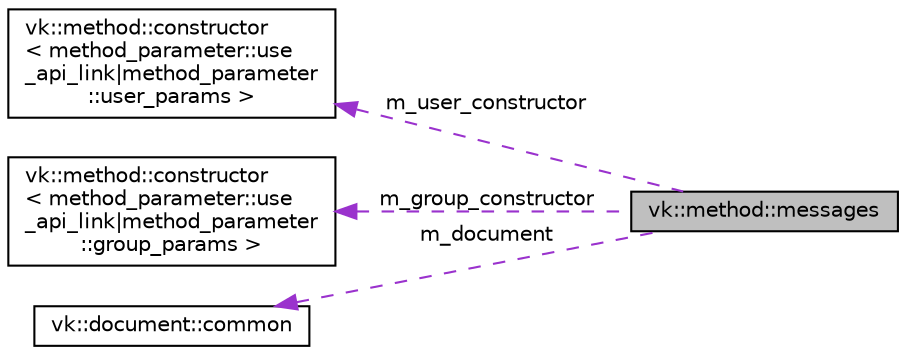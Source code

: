 digraph "vk::method::messages"
{
 // LATEX_PDF_SIZE
  edge [fontname="Helvetica",fontsize="10",labelfontname="Helvetica",labelfontsize="10"];
  node [fontname="Helvetica",fontsize="10",shape=record];
  rankdir="LR";
  Node1 [label="vk::method::messages",height=0.2,width=0.4,color="black", fillcolor="grey75", style="filled", fontcolor="black",tooltip="The messages methods representation."];
  Node2 -> Node1 [dir="back",color="darkorchid3",fontsize="10",style="dashed",label=" m_user_constructor" ,fontname="Helvetica"];
  Node2 [label="vk::method::constructor\l\< method_parameter::use\l_api_link\|method_parameter\l::user_params \>",height=0.2,width=0.4,color="black", fillcolor="white", style="filled",URL="$classvk_1_1method_1_1constructor.html",tooltip=" "];
  Node3 -> Node1 [dir="back",color="darkorchid3",fontsize="10",style="dashed",label=" m_group_constructor" ,fontname="Helvetica"];
  Node3 [label="vk::method::constructor\l\< method_parameter::use\l_api_link\|method_parameter\l::group_params \>",height=0.2,width=0.4,color="black", fillcolor="white", style="filled",URL="$classvk_1_1method_1_1constructor.html",tooltip=" "];
  Node4 -> Node1 [dir="back",color="darkorchid3",fontsize="10",style="dashed",label=" m_document" ,fontname="Helvetica"];
  Node4 [label="vk::document::common",height=0.2,width=0.4,color="black", fillcolor="white", style="filled",URL="$classvk_1_1document_1_1common.html",tooltip="The base class for vk::docs, vk::photos and vk::video."];
}
